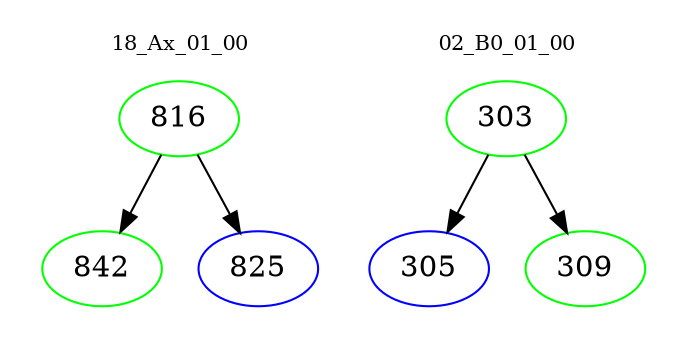 digraph{
subgraph cluster_0 {
color = white
label = "18_Ax_01_00";
fontsize=10;
T0_816 [label="816", color="green"]
T0_816 -> T0_842 [color="black"]
T0_842 [label="842", color="green"]
T0_816 -> T0_825 [color="black"]
T0_825 [label="825", color="blue"]
}
subgraph cluster_1 {
color = white
label = "02_B0_01_00";
fontsize=10;
T1_303 [label="303", color="green"]
T1_303 -> T1_305 [color="black"]
T1_305 [label="305", color="blue"]
T1_303 -> T1_309 [color="black"]
T1_309 [label="309", color="green"]
}
}
